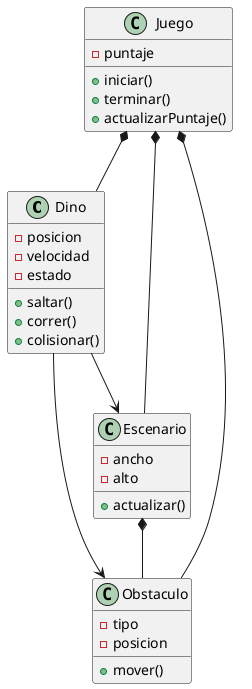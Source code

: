 @startuml Diagrama

class Dino {
    - posicion
    - velocidad
    - estado
    + saltar()
    + correr()
    + colisionar()
}

class Obstaculo {
    - tipo
    - posicion
    + mover()
}

class Escenario {
    - ancho
    - alto
    + actualizar()
}

class Juego {
    - puntaje
    + iniciar()
    + terminar()
    + actualizarPuntaje()
}


Dino --> Escenario
Dino --> Obstaculo
Escenario *-- Obstaculo
Juego *-- Dino
Juego *-- Obstaculo
Juego *-- Escenario

@enduml
